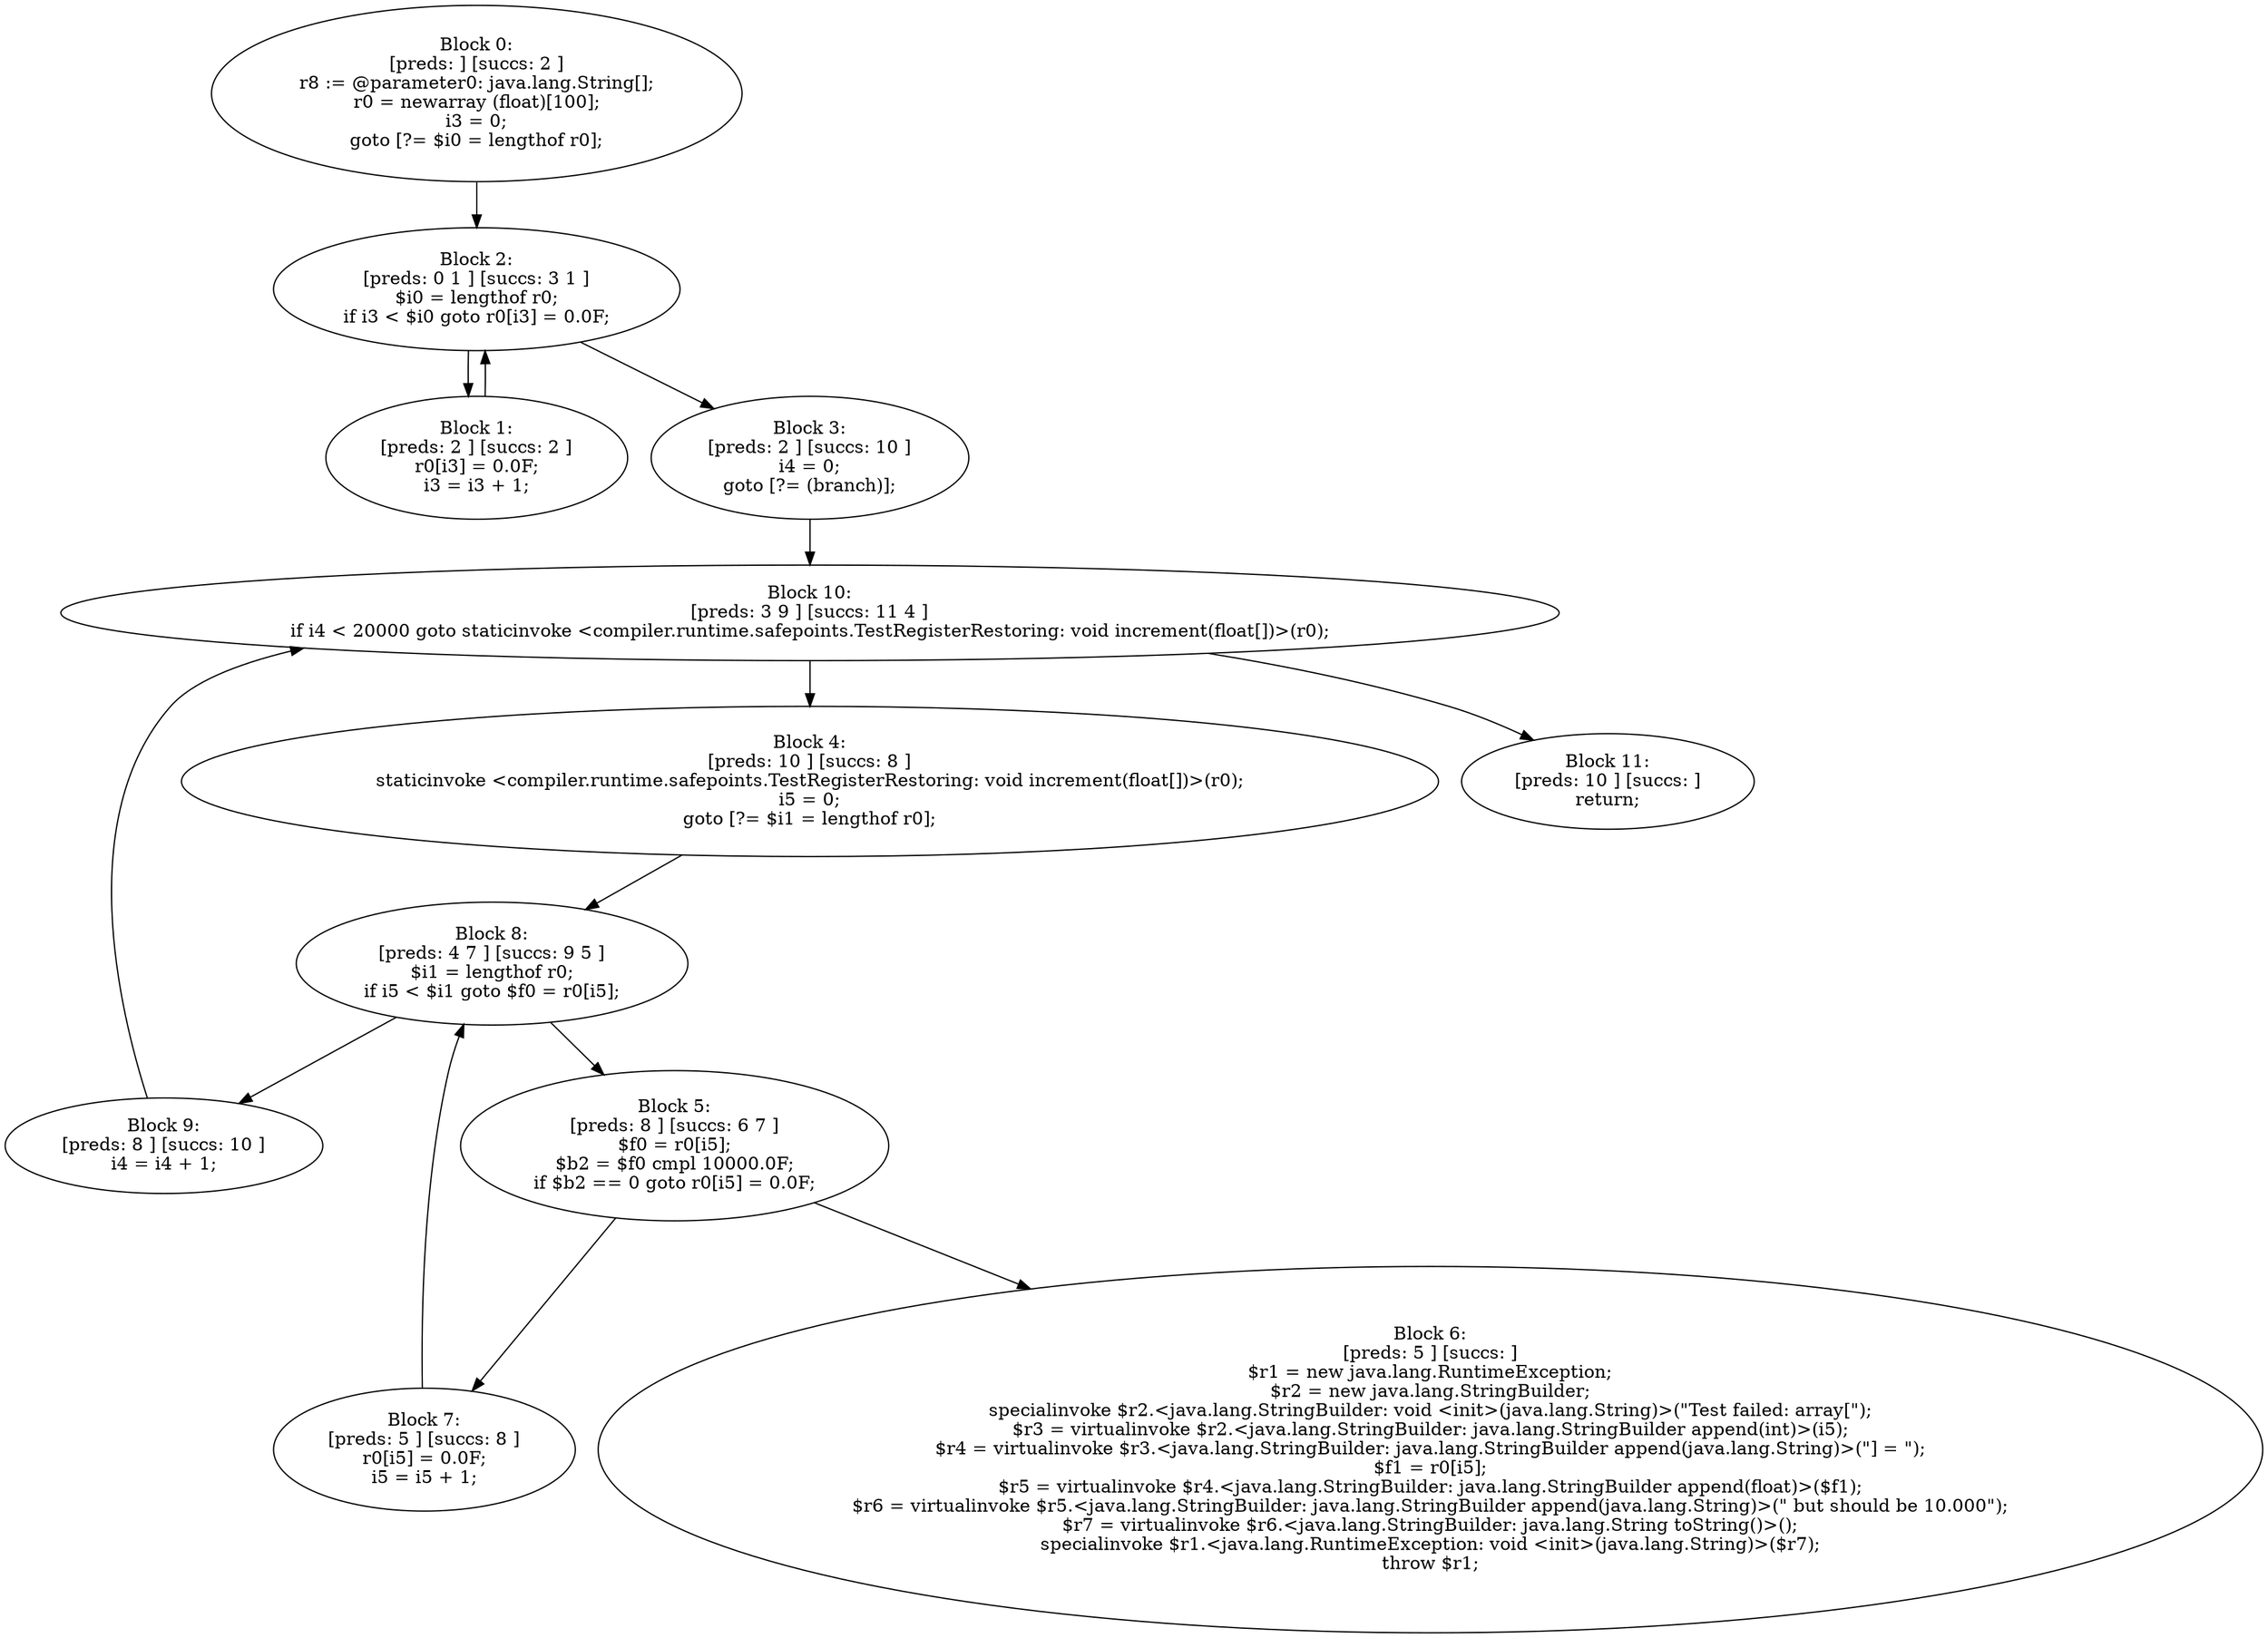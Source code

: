 digraph "unitGraph" {
    "Block 0:
[preds: ] [succs: 2 ]
r8 := @parameter0: java.lang.String[];
r0 = newarray (float)[100];
i3 = 0;
goto [?= $i0 = lengthof r0];
"
    "Block 1:
[preds: 2 ] [succs: 2 ]
r0[i3] = 0.0F;
i3 = i3 + 1;
"
    "Block 2:
[preds: 0 1 ] [succs: 3 1 ]
$i0 = lengthof r0;
if i3 < $i0 goto r0[i3] = 0.0F;
"
    "Block 3:
[preds: 2 ] [succs: 10 ]
i4 = 0;
goto [?= (branch)];
"
    "Block 4:
[preds: 10 ] [succs: 8 ]
staticinvoke <compiler.runtime.safepoints.TestRegisterRestoring: void increment(float[])>(r0);
i5 = 0;
goto [?= $i1 = lengthof r0];
"
    "Block 5:
[preds: 8 ] [succs: 6 7 ]
$f0 = r0[i5];
$b2 = $f0 cmpl 10000.0F;
if $b2 == 0 goto r0[i5] = 0.0F;
"
    "Block 6:
[preds: 5 ] [succs: ]
$r1 = new java.lang.RuntimeException;
$r2 = new java.lang.StringBuilder;
specialinvoke $r2.<java.lang.StringBuilder: void <init>(java.lang.String)>(\"Test failed: array[\");
$r3 = virtualinvoke $r2.<java.lang.StringBuilder: java.lang.StringBuilder append(int)>(i5);
$r4 = virtualinvoke $r3.<java.lang.StringBuilder: java.lang.StringBuilder append(java.lang.String)>(\"] = \");
$f1 = r0[i5];
$r5 = virtualinvoke $r4.<java.lang.StringBuilder: java.lang.StringBuilder append(float)>($f1);
$r6 = virtualinvoke $r5.<java.lang.StringBuilder: java.lang.StringBuilder append(java.lang.String)>(\" but should be 10.000\");
$r7 = virtualinvoke $r6.<java.lang.StringBuilder: java.lang.String toString()>();
specialinvoke $r1.<java.lang.RuntimeException: void <init>(java.lang.String)>($r7);
throw $r1;
"
    "Block 7:
[preds: 5 ] [succs: 8 ]
r0[i5] = 0.0F;
i5 = i5 + 1;
"
    "Block 8:
[preds: 4 7 ] [succs: 9 5 ]
$i1 = lengthof r0;
if i5 < $i1 goto $f0 = r0[i5];
"
    "Block 9:
[preds: 8 ] [succs: 10 ]
i4 = i4 + 1;
"
    "Block 10:
[preds: 3 9 ] [succs: 11 4 ]
if i4 < 20000 goto staticinvoke <compiler.runtime.safepoints.TestRegisterRestoring: void increment(float[])>(r0);
"
    "Block 11:
[preds: 10 ] [succs: ]
return;
"
    "Block 0:
[preds: ] [succs: 2 ]
r8 := @parameter0: java.lang.String[];
r0 = newarray (float)[100];
i3 = 0;
goto [?= $i0 = lengthof r0];
"->"Block 2:
[preds: 0 1 ] [succs: 3 1 ]
$i0 = lengthof r0;
if i3 < $i0 goto r0[i3] = 0.0F;
";
    "Block 1:
[preds: 2 ] [succs: 2 ]
r0[i3] = 0.0F;
i3 = i3 + 1;
"->"Block 2:
[preds: 0 1 ] [succs: 3 1 ]
$i0 = lengthof r0;
if i3 < $i0 goto r0[i3] = 0.0F;
";
    "Block 2:
[preds: 0 1 ] [succs: 3 1 ]
$i0 = lengthof r0;
if i3 < $i0 goto r0[i3] = 0.0F;
"->"Block 3:
[preds: 2 ] [succs: 10 ]
i4 = 0;
goto [?= (branch)];
";
    "Block 2:
[preds: 0 1 ] [succs: 3 1 ]
$i0 = lengthof r0;
if i3 < $i0 goto r0[i3] = 0.0F;
"->"Block 1:
[preds: 2 ] [succs: 2 ]
r0[i3] = 0.0F;
i3 = i3 + 1;
";
    "Block 3:
[preds: 2 ] [succs: 10 ]
i4 = 0;
goto [?= (branch)];
"->"Block 10:
[preds: 3 9 ] [succs: 11 4 ]
if i4 < 20000 goto staticinvoke <compiler.runtime.safepoints.TestRegisterRestoring: void increment(float[])>(r0);
";
    "Block 4:
[preds: 10 ] [succs: 8 ]
staticinvoke <compiler.runtime.safepoints.TestRegisterRestoring: void increment(float[])>(r0);
i5 = 0;
goto [?= $i1 = lengthof r0];
"->"Block 8:
[preds: 4 7 ] [succs: 9 5 ]
$i1 = lengthof r0;
if i5 < $i1 goto $f0 = r0[i5];
";
    "Block 5:
[preds: 8 ] [succs: 6 7 ]
$f0 = r0[i5];
$b2 = $f0 cmpl 10000.0F;
if $b2 == 0 goto r0[i5] = 0.0F;
"->"Block 6:
[preds: 5 ] [succs: ]
$r1 = new java.lang.RuntimeException;
$r2 = new java.lang.StringBuilder;
specialinvoke $r2.<java.lang.StringBuilder: void <init>(java.lang.String)>(\"Test failed: array[\");
$r3 = virtualinvoke $r2.<java.lang.StringBuilder: java.lang.StringBuilder append(int)>(i5);
$r4 = virtualinvoke $r3.<java.lang.StringBuilder: java.lang.StringBuilder append(java.lang.String)>(\"] = \");
$f1 = r0[i5];
$r5 = virtualinvoke $r4.<java.lang.StringBuilder: java.lang.StringBuilder append(float)>($f1);
$r6 = virtualinvoke $r5.<java.lang.StringBuilder: java.lang.StringBuilder append(java.lang.String)>(\" but should be 10.000\");
$r7 = virtualinvoke $r6.<java.lang.StringBuilder: java.lang.String toString()>();
specialinvoke $r1.<java.lang.RuntimeException: void <init>(java.lang.String)>($r7);
throw $r1;
";
    "Block 5:
[preds: 8 ] [succs: 6 7 ]
$f0 = r0[i5];
$b2 = $f0 cmpl 10000.0F;
if $b2 == 0 goto r0[i5] = 0.0F;
"->"Block 7:
[preds: 5 ] [succs: 8 ]
r0[i5] = 0.0F;
i5 = i5 + 1;
";
    "Block 7:
[preds: 5 ] [succs: 8 ]
r0[i5] = 0.0F;
i5 = i5 + 1;
"->"Block 8:
[preds: 4 7 ] [succs: 9 5 ]
$i1 = lengthof r0;
if i5 < $i1 goto $f0 = r0[i5];
";
    "Block 8:
[preds: 4 7 ] [succs: 9 5 ]
$i1 = lengthof r0;
if i5 < $i1 goto $f0 = r0[i5];
"->"Block 9:
[preds: 8 ] [succs: 10 ]
i4 = i4 + 1;
";
    "Block 8:
[preds: 4 7 ] [succs: 9 5 ]
$i1 = lengthof r0;
if i5 < $i1 goto $f0 = r0[i5];
"->"Block 5:
[preds: 8 ] [succs: 6 7 ]
$f0 = r0[i5];
$b2 = $f0 cmpl 10000.0F;
if $b2 == 0 goto r0[i5] = 0.0F;
";
    "Block 9:
[preds: 8 ] [succs: 10 ]
i4 = i4 + 1;
"->"Block 10:
[preds: 3 9 ] [succs: 11 4 ]
if i4 < 20000 goto staticinvoke <compiler.runtime.safepoints.TestRegisterRestoring: void increment(float[])>(r0);
";
    "Block 10:
[preds: 3 9 ] [succs: 11 4 ]
if i4 < 20000 goto staticinvoke <compiler.runtime.safepoints.TestRegisterRestoring: void increment(float[])>(r0);
"->"Block 11:
[preds: 10 ] [succs: ]
return;
";
    "Block 10:
[preds: 3 9 ] [succs: 11 4 ]
if i4 < 20000 goto staticinvoke <compiler.runtime.safepoints.TestRegisterRestoring: void increment(float[])>(r0);
"->"Block 4:
[preds: 10 ] [succs: 8 ]
staticinvoke <compiler.runtime.safepoints.TestRegisterRestoring: void increment(float[])>(r0);
i5 = 0;
goto [?= $i1 = lengthof r0];
";
}
